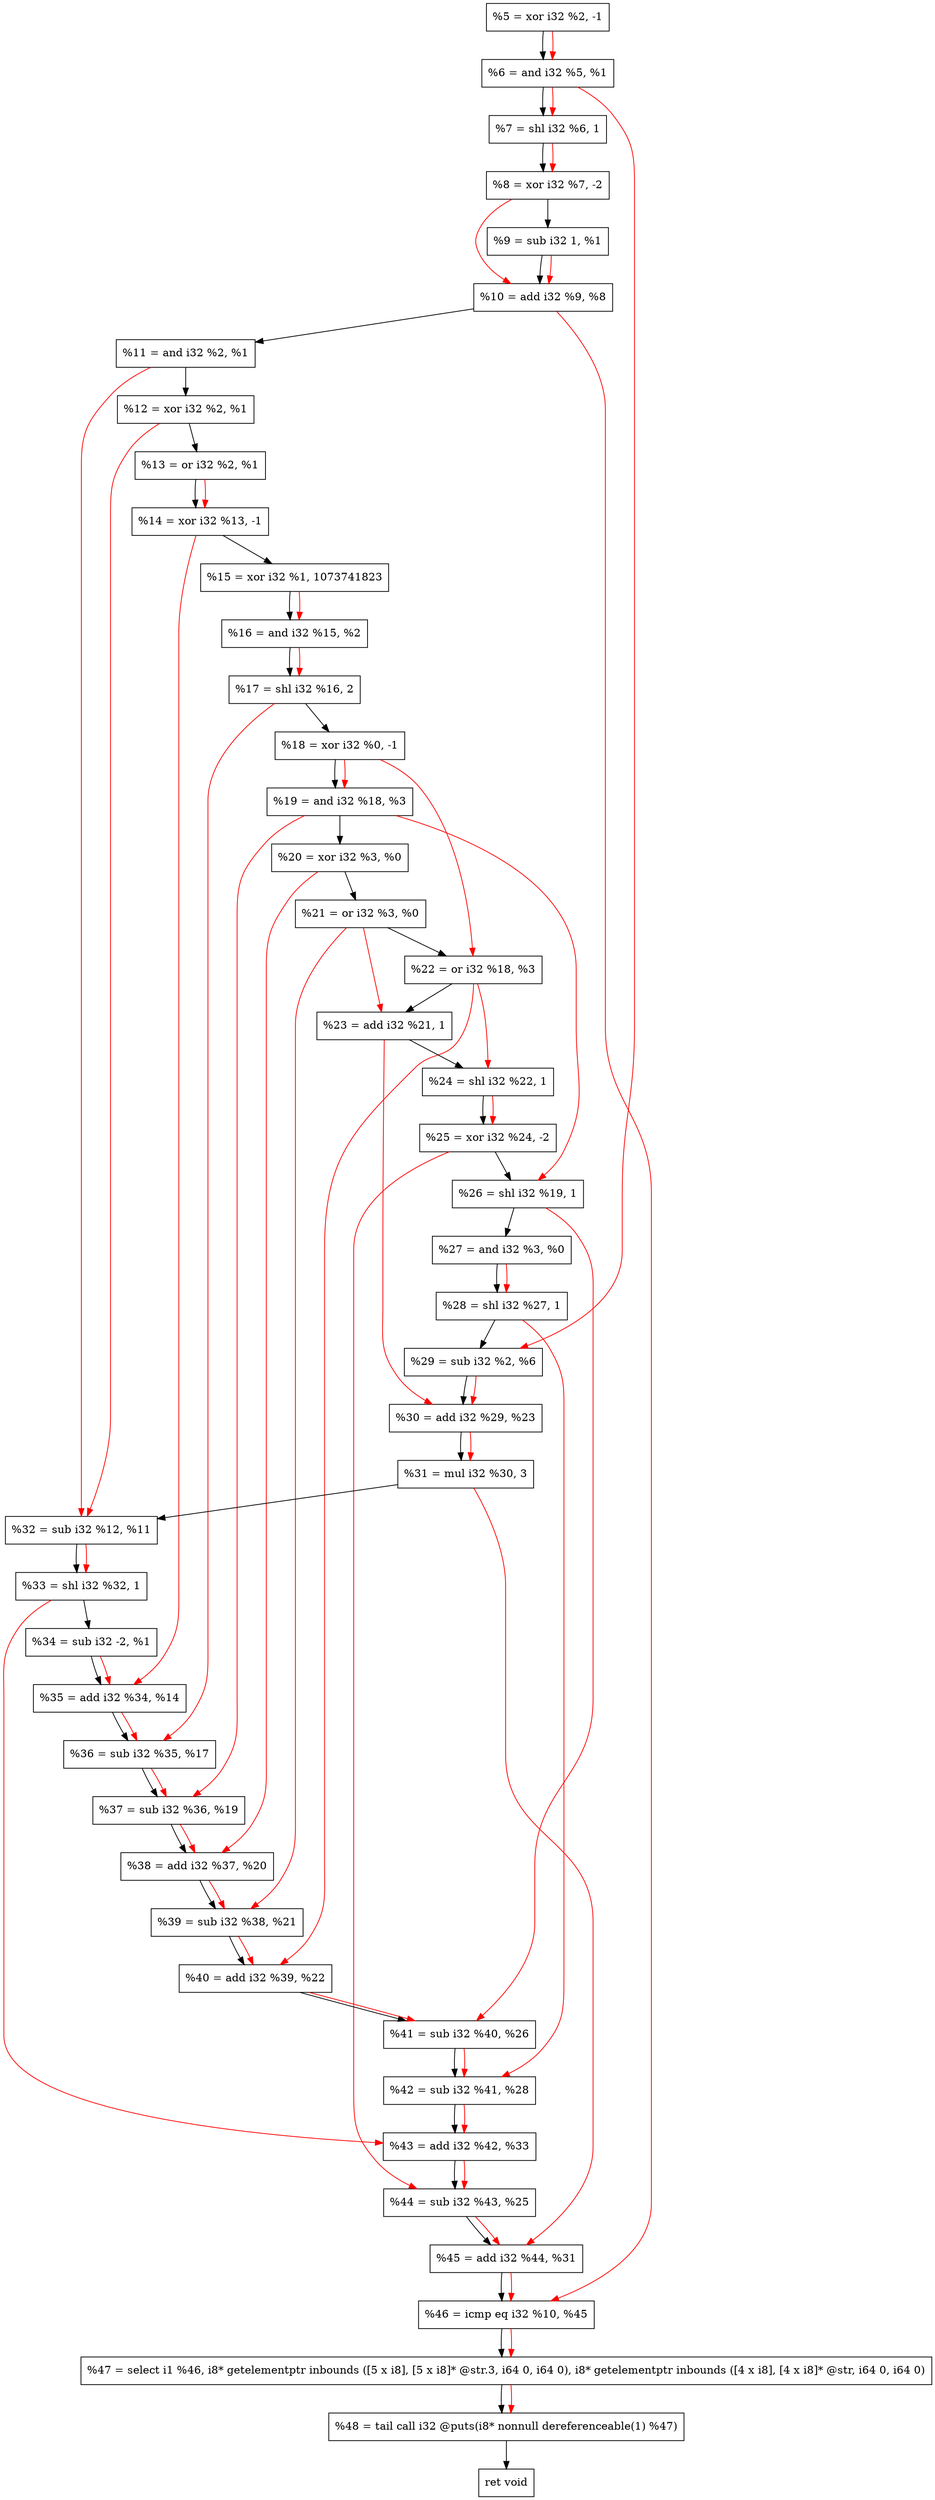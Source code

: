 digraph "DFG for'crackme' function" {
	Node0xa9d190[shape=record, label="  %5 = xor i32 %2, -1"];
	Node0xa9d200[shape=record, label="  %6 = and i32 %5, %1"];
	Node0xa9d2a0[shape=record, label="  %7 = shl i32 %6, 1"];
	Node0xa9d340[shape=record, label="  %8 = xor i32 %7, -2"];
	Node0xa9d3b0[shape=record, label="  %9 = sub i32 1, %1"];
	Node0xa9d420[shape=record, label="  %10 = add i32 %9, %8"];
	Node0xa9d490[shape=record, label="  %11 = and i32 %2, %1"];
	Node0xa9d500[shape=record, label="  %12 = xor i32 %2, %1"];
	Node0xa9d570[shape=record, label="  %13 = or i32 %2, %1"];
	Node0xa9d5e0[shape=record, label="  %14 = xor i32 %13, -1"];
	Node0xa9d680[shape=record, label="  %15 = xor i32 %1, 1073741823"];
	Node0xa9d6f0[shape=record, label="  %16 = and i32 %15, %2"];
	Node0xa9d790[shape=record, label="  %17 = shl i32 %16, 2"];
	Node0xa9d800[shape=record, label="  %18 = xor i32 %0, -1"];
	Node0xa9d870[shape=record, label="  %19 = and i32 %18, %3"];
	Node0xa9d8e0[shape=record, label="  %20 = xor i32 %3, %0"];
	Node0xa9d950[shape=record, label="  %21 = or i32 %3, %0"];
	Node0xa9d9c0[shape=record, label="  %22 = or i32 %18, %3"];
	Node0xa9da30[shape=record, label="  %23 = add i32 %21, 1"];
	Node0xa9daa0[shape=record, label="  %24 = shl i32 %22, 1"];
	Node0xa9db10[shape=record, label="  %25 = xor i32 %24, -2"];
	Node0xa9db80[shape=record, label="  %26 = shl i32 %19, 1"];
	Node0xa9dbf0[shape=record, label="  %27 = and i32 %3, %0"];
	Node0xa9dc60[shape=record, label="  %28 = shl i32 %27, 1"];
	Node0xa9dcd0[shape=record, label="  %29 = sub i32 %2, %6"];
	Node0xa9dd40[shape=record, label="  %30 = add i32 %29, %23"];
	Node0xa9dde0[shape=record, label="  %31 = mul i32 %30, 3"];
	Node0xa9de50[shape=record, label="  %32 = sub i32 %12, %11"];
	Node0xa9e0d0[shape=record, label="  %33 = shl i32 %32, 1"];
	Node0xa9e140[shape=record, label="  %34 = sub i32 -2, %1"];
	Node0xa9e1b0[shape=record, label="  %35 = add i32 %34, %14"];
	Node0xa9e220[shape=record, label="  %36 = sub i32 %35, %17"];
	Node0xa9e290[shape=record, label="  %37 = sub i32 %36, %19"];
	Node0xa9e300[shape=record, label="  %38 = add i32 %37, %20"];
	Node0xa9e370[shape=record, label="  %39 = sub i32 %38, %21"];
	Node0xa9e3e0[shape=record, label="  %40 = add i32 %39, %22"];
	Node0xa9e450[shape=record, label="  %41 = sub i32 %40, %26"];
	Node0xa9e4c0[shape=record, label="  %42 = sub i32 %41, %28"];
	Node0xa9e530[shape=record, label="  %43 = add i32 %42, %33"];
	Node0xa9e5a0[shape=record, label="  %44 = sub i32 %43, %25"];
	Node0xa9e610[shape=record, label="  %45 = add i32 %44, %31"];
	Node0xa9e680[shape=record, label="  %46 = icmp eq i32 %10, %45"];
	Node0xa3d268[shape=record, label="  %47 = select i1 %46, i8* getelementptr inbounds ([5 x i8], [5 x i8]* @str.3, i64 0, i64 0), i8* getelementptr inbounds ([4 x i8], [4 x i8]* @str, i64 0, i64 0)"];
	Node0xa9eb20[shape=record, label="  %48 = tail call i32 @puts(i8* nonnull dereferenceable(1) %47)"];
	Node0xa9eb70[shape=record, label="  ret void"];
	Node0xa9d190 -> Node0xa9d200;
	Node0xa9d200 -> Node0xa9d2a0;
	Node0xa9d2a0 -> Node0xa9d340;
	Node0xa9d340 -> Node0xa9d3b0;
	Node0xa9d3b0 -> Node0xa9d420;
	Node0xa9d420 -> Node0xa9d490;
	Node0xa9d490 -> Node0xa9d500;
	Node0xa9d500 -> Node0xa9d570;
	Node0xa9d570 -> Node0xa9d5e0;
	Node0xa9d5e0 -> Node0xa9d680;
	Node0xa9d680 -> Node0xa9d6f0;
	Node0xa9d6f0 -> Node0xa9d790;
	Node0xa9d790 -> Node0xa9d800;
	Node0xa9d800 -> Node0xa9d870;
	Node0xa9d870 -> Node0xa9d8e0;
	Node0xa9d8e0 -> Node0xa9d950;
	Node0xa9d950 -> Node0xa9d9c0;
	Node0xa9d9c0 -> Node0xa9da30;
	Node0xa9da30 -> Node0xa9daa0;
	Node0xa9daa0 -> Node0xa9db10;
	Node0xa9db10 -> Node0xa9db80;
	Node0xa9db80 -> Node0xa9dbf0;
	Node0xa9dbf0 -> Node0xa9dc60;
	Node0xa9dc60 -> Node0xa9dcd0;
	Node0xa9dcd0 -> Node0xa9dd40;
	Node0xa9dd40 -> Node0xa9dde0;
	Node0xa9dde0 -> Node0xa9de50;
	Node0xa9de50 -> Node0xa9e0d0;
	Node0xa9e0d0 -> Node0xa9e140;
	Node0xa9e140 -> Node0xa9e1b0;
	Node0xa9e1b0 -> Node0xa9e220;
	Node0xa9e220 -> Node0xa9e290;
	Node0xa9e290 -> Node0xa9e300;
	Node0xa9e300 -> Node0xa9e370;
	Node0xa9e370 -> Node0xa9e3e0;
	Node0xa9e3e0 -> Node0xa9e450;
	Node0xa9e450 -> Node0xa9e4c0;
	Node0xa9e4c0 -> Node0xa9e530;
	Node0xa9e530 -> Node0xa9e5a0;
	Node0xa9e5a0 -> Node0xa9e610;
	Node0xa9e610 -> Node0xa9e680;
	Node0xa9e680 -> Node0xa3d268;
	Node0xa3d268 -> Node0xa9eb20;
	Node0xa9eb20 -> Node0xa9eb70;
edge [color=red]
	Node0xa9d190 -> Node0xa9d200;
	Node0xa9d200 -> Node0xa9d2a0;
	Node0xa9d2a0 -> Node0xa9d340;
	Node0xa9d3b0 -> Node0xa9d420;
	Node0xa9d340 -> Node0xa9d420;
	Node0xa9d570 -> Node0xa9d5e0;
	Node0xa9d680 -> Node0xa9d6f0;
	Node0xa9d6f0 -> Node0xa9d790;
	Node0xa9d800 -> Node0xa9d870;
	Node0xa9d800 -> Node0xa9d9c0;
	Node0xa9d950 -> Node0xa9da30;
	Node0xa9d9c0 -> Node0xa9daa0;
	Node0xa9daa0 -> Node0xa9db10;
	Node0xa9d870 -> Node0xa9db80;
	Node0xa9dbf0 -> Node0xa9dc60;
	Node0xa9d200 -> Node0xa9dcd0;
	Node0xa9dcd0 -> Node0xa9dd40;
	Node0xa9da30 -> Node0xa9dd40;
	Node0xa9dd40 -> Node0xa9dde0;
	Node0xa9d500 -> Node0xa9de50;
	Node0xa9d490 -> Node0xa9de50;
	Node0xa9de50 -> Node0xa9e0d0;
	Node0xa9e140 -> Node0xa9e1b0;
	Node0xa9d5e0 -> Node0xa9e1b0;
	Node0xa9e1b0 -> Node0xa9e220;
	Node0xa9d790 -> Node0xa9e220;
	Node0xa9e220 -> Node0xa9e290;
	Node0xa9d870 -> Node0xa9e290;
	Node0xa9e290 -> Node0xa9e300;
	Node0xa9d8e0 -> Node0xa9e300;
	Node0xa9e300 -> Node0xa9e370;
	Node0xa9d950 -> Node0xa9e370;
	Node0xa9e370 -> Node0xa9e3e0;
	Node0xa9d9c0 -> Node0xa9e3e0;
	Node0xa9e3e0 -> Node0xa9e450;
	Node0xa9db80 -> Node0xa9e450;
	Node0xa9e450 -> Node0xa9e4c0;
	Node0xa9dc60 -> Node0xa9e4c0;
	Node0xa9e4c0 -> Node0xa9e530;
	Node0xa9e0d0 -> Node0xa9e530;
	Node0xa9e530 -> Node0xa9e5a0;
	Node0xa9db10 -> Node0xa9e5a0;
	Node0xa9e5a0 -> Node0xa9e610;
	Node0xa9dde0 -> Node0xa9e610;
	Node0xa9d420 -> Node0xa9e680;
	Node0xa9e610 -> Node0xa9e680;
	Node0xa9e680 -> Node0xa3d268;
	Node0xa3d268 -> Node0xa9eb20;
}
